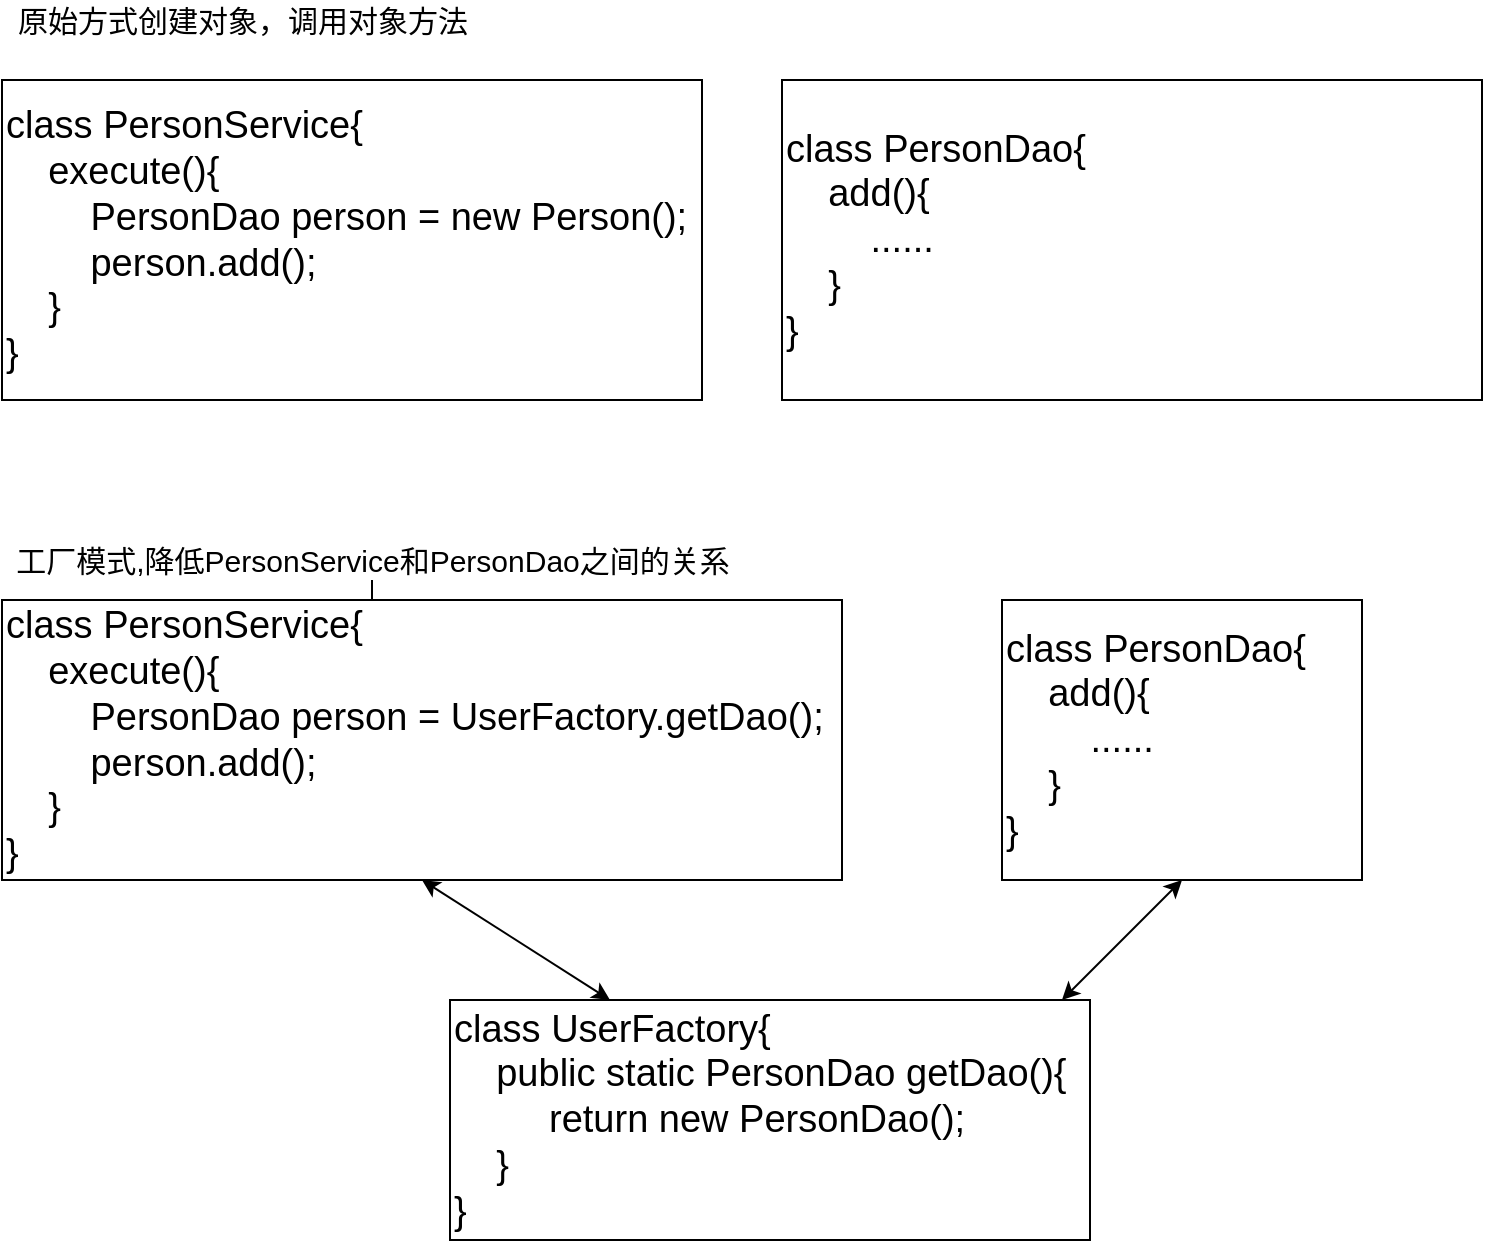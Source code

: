 <mxfile>
    <diagram id="-85gi8CYiEs3wvi6wQHJ" name="第 1 页">
        <mxGraphModel dx="791" dy="518" grid="1" gridSize="10" guides="1" tooltips="1" connect="1" arrows="1" fold="1" page="1" pageScale="1" pageWidth="827" pageHeight="1169" math="0" shadow="0">
            <root>
                <mxCell id="0"/>
                <mxCell id="1" parent="0"/>
                <mxCell id="2" value="&lt;font style=&quot;font-size: 19px&quot;&gt;class PersonService{&lt;br&gt;&amp;nbsp; &amp;nbsp; execute(){&lt;br&gt;&amp;nbsp; &amp;nbsp; &amp;nbsp; &amp;nbsp; PersonDao person = new Person();&lt;br&gt;&amp;nbsp; &amp;nbsp; &amp;nbsp; &amp;nbsp; person.add();&lt;br&gt;&amp;nbsp; &amp;nbsp; }&lt;br&gt;}&lt;/font&gt;" style="rounded=0;whiteSpace=wrap;html=1;align=left;" parent="1" vertex="1">
                    <mxGeometry x="30" y="90" width="350" height="160" as="geometry"/>
                </mxCell>
                <mxCell id="3" value="&lt;font style=&quot;font-size: 19px&quot;&gt;class PersonDao{&lt;br&gt;&amp;nbsp; &amp;nbsp; add(){&lt;br&gt;&amp;nbsp; &amp;nbsp; &amp;nbsp; &amp;nbsp; ......&lt;br&gt;&amp;nbsp; &amp;nbsp; }&lt;br&gt;}&lt;/font&gt;" style="rounded=0;whiteSpace=wrap;html=1;align=left;" parent="1" vertex="1">
                    <mxGeometry x="420" y="90" width="350" height="160" as="geometry"/>
                </mxCell>
                <mxCell id="4" value="&lt;font style=&quot;font-size: 15px&quot;&gt;原始方式创建对象，调用对象方法&lt;/font&gt;" style="text;html=1;align=center;verticalAlign=middle;resizable=0;points=[];autosize=1;strokeColor=none;" parent="1" vertex="1">
                    <mxGeometry x="30" y="50" width="240" height="20" as="geometry"/>
                </mxCell>
                <mxCell id="9" value="" style="edgeStyle=orthogonalEdgeStyle;rounded=0;orthogonalLoop=1;jettySize=auto;html=1;" edge="1" parent="1" source="5" target="6">
                    <mxGeometry relative="1" as="geometry"/>
                </mxCell>
                <mxCell id="5" value="&lt;span style=&quot;font-size: 15px&quot;&gt;工厂模式,降低PersonService和PersonDao之间的关系&lt;/span&gt;" style="text;html=1;align=center;verticalAlign=middle;resizable=0;points=[];autosize=1;strokeColor=none;" vertex="1" parent="1">
                    <mxGeometry x="30" y="320" width="370" height="20" as="geometry"/>
                </mxCell>
                <mxCell id="6" value="&lt;font style=&quot;font-size: 19px&quot;&gt;class PersonService{&lt;br&gt;&amp;nbsp; &amp;nbsp; execute(){&lt;br&gt;&amp;nbsp; &amp;nbsp; &amp;nbsp; &amp;nbsp; PersonDao person = UserFactory.getDao();&lt;br&gt;&amp;nbsp; &amp;nbsp; &amp;nbsp; &amp;nbsp; person.add();&lt;br&gt;&amp;nbsp; &amp;nbsp; }&lt;br&gt;}&lt;/font&gt;" style="rounded=0;whiteSpace=wrap;html=1;align=left;" vertex="1" parent="1">
                    <mxGeometry x="30" y="350" width="420" height="140" as="geometry"/>
                </mxCell>
                <mxCell id="7" value="&lt;font style=&quot;font-size: 19px&quot;&gt;class PersonDao{&lt;br&gt;&amp;nbsp; &amp;nbsp; add(){&lt;br&gt;&amp;nbsp; &amp;nbsp; &amp;nbsp; &amp;nbsp; ......&lt;br&gt;&amp;nbsp; &amp;nbsp; }&lt;br&gt;}&lt;/font&gt;" style="rounded=0;whiteSpace=wrap;html=1;align=left;" vertex="1" parent="1">
                    <mxGeometry x="530" y="350" width="180" height="140" as="geometry"/>
                </mxCell>
                <mxCell id="8" value="&lt;font style=&quot;font-size: 19px&quot;&gt;class UserFactory{&lt;br&gt;&amp;nbsp; &amp;nbsp; public static PersonDao getDao(){&lt;br&gt;&amp;nbsp; &amp;nbsp; &amp;nbsp; &amp;nbsp; &amp;nbsp;return new PersonDao();&lt;br&gt;&amp;nbsp; &amp;nbsp; }&lt;br&gt;}&amp;nbsp;&lt;/font&gt;" style="rounded=0;whiteSpace=wrap;html=1;align=left;" vertex="1" parent="1">
                    <mxGeometry x="254" y="550" width="320" height="120" as="geometry"/>
                </mxCell>
                <mxCell id="10" value="" style="endArrow=classic;startArrow=classic;html=1;entryX=0.5;entryY=1;entryDx=0;entryDy=0;" edge="1" parent="1" target="7">
                    <mxGeometry width="50" height="50" relative="1" as="geometry">
                        <mxPoint x="560" y="550" as="sourcePoint"/>
                        <mxPoint x="610" y="500" as="targetPoint"/>
                    </mxGeometry>
                </mxCell>
                <mxCell id="11" value="" style="endArrow=classic;startArrow=classic;html=1;exitX=0.25;exitY=0;exitDx=0;exitDy=0;entryX=0.5;entryY=1;entryDx=0;entryDy=0;" edge="1" parent="1" source="8" target="6">
                    <mxGeometry width="50" height="50" relative="1" as="geometry">
                        <mxPoint x="200" y="550" as="sourcePoint"/>
                        <mxPoint x="250" y="500" as="targetPoint"/>
                    </mxGeometry>
                </mxCell>
            </root>
        </mxGraphModel>
    </diagram>
</mxfile>